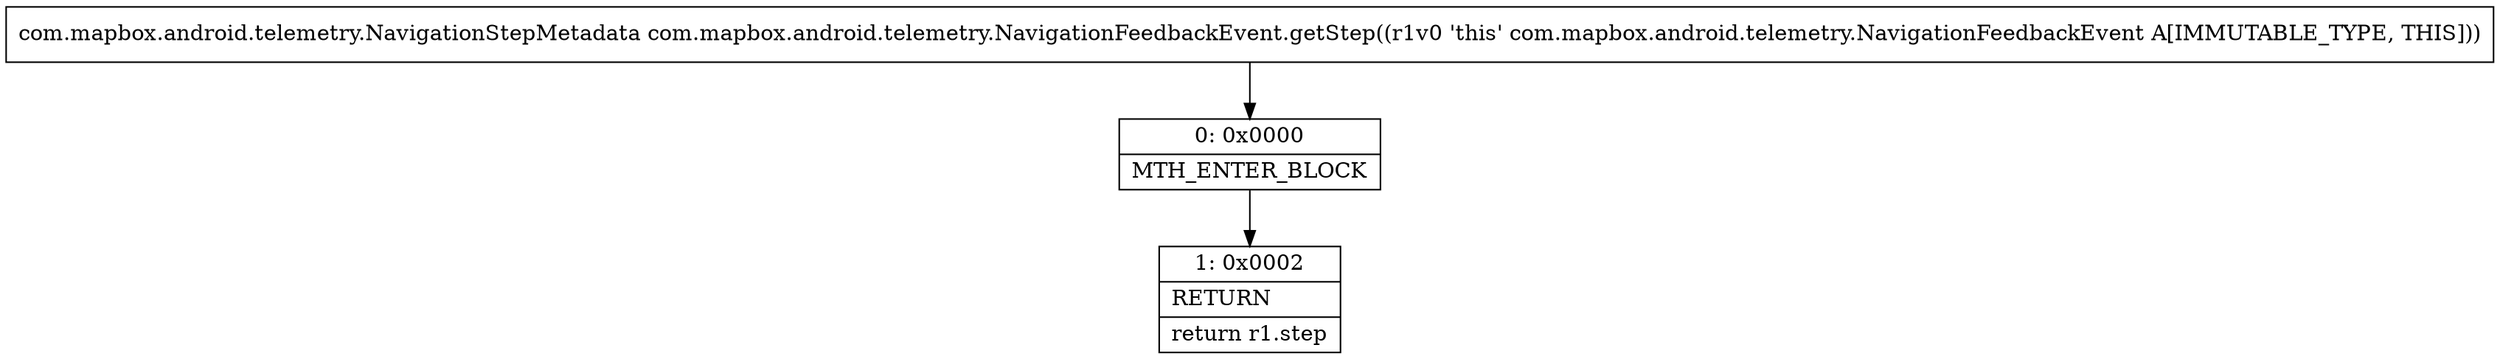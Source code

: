 digraph "CFG forcom.mapbox.android.telemetry.NavigationFeedbackEvent.getStep()Lcom\/mapbox\/android\/telemetry\/NavigationStepMetadata;" {
Node_0 [shape=record,label="{0\:\ 0x0000|MTH_ENTER_BLOCK\l}"];
Node_1 [shape=record,label="{1\:\ 0x0002|RETURN\l|return r1.step\l}"];
MethodNode[shape=record,label="{com.mapbox.android.telemetry.NavigationStepMetadata com.mapbox.android.telemetry.NavigationFeedbackEvent.getStep((r1v0 'this' com.mapbox.android.telemetry.NavigationFeedbackEvent A[IMMUTABLE_TYPE, THIS])) }"];
MethodNode -> Node_0;
Node_0 -> Node_1;
}

